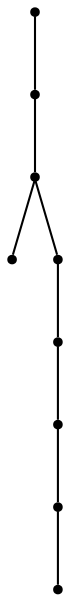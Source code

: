 graph {
  node [shape=point,comment="{\"directed\":false,\"doi\":\"10.1007/978-3-662-45803-7_13\",\"figure\":\"5\"}"]

  v0 [pos="1119.2026588646502,696.7546148480923"]
  v1 [pos="1119.2026588646502,776.7965816445325"]
  v2 [pos="1439.433604553878,696.7546148480923"]
  v3 [pos="1519.4912455399492,696.7546148480923"]
  v4 [pos="1359.3758363194925,696.7546148480923"]
  v5 [pos="1279.3181953334215,696.7546148480923"]
  v6 [pos="1199.260427099036,696.7546148480923"]
  v7 [pos="1039.1449860665007,696.7546148480923"]
  v8 [pos="959.0872814562722,696.7546148480923"]

  v0 -- v1 [id="-1",pos="1119.2026588646502,696.7546148480923 1119.2026588646502,776.7965816445325 1119.2026588646502,776.7965816445325 1119.2026588646502,776.7965816445325"]
  v8 -- v7 [id="-2",pos="959.0872814562722,696.7546148480923 1039.1449860665007,696.7546148480923 1039.1449860665007,696.7546148480923 1039.1449860665007,696.7546148480923"]
  v7 -- v0 [id="-3",pos="1039.1449860665007,696.7546148480923 1119.2026588646502,696.7546148480923 1119.2026588646502,696.7546148480923 1119.2026588646502,696.7546148480923"]
  v0 -- v6 [id="-4",pos="1119.2026588646502,696.7546148480923 1199.260427099036,696.7546148480923 1199.260427099036,696.7546148480923 1199.260427099036,696.7546148480923"]
  v6 -- v5 [id="-5",pos="1199.260427099036,696.7546148480923 1279.3181953334215,696.7546148480923 1279.3181953334215,696.7546148480923 1279.3181953334215,696.7546148480923"]
  v5 -- v4 [id="-6",pos="1279.3181953334215,696.7546148480923 1359.3758363194925,696.7546148480923 1359.3758363194925,696.7546148480923 1359.3758363194925,696.7546148480923"]
  v4 -- v2 [id="-7",pos="1359.3758363194925,696.7546148480923 1439.433604553878,696.7546148480923 1439.433604553878,696.7546148480923 1439.433604553878,696.7546148480923"]
  v2 -- v3 [id="-8",pos="1439.433604553878,696.7546148480923 1519.4912455399492,696.7546148480923 1519.4912455399492,696.7546148480923 1519.4912455399492,696.7546148480923"]
}